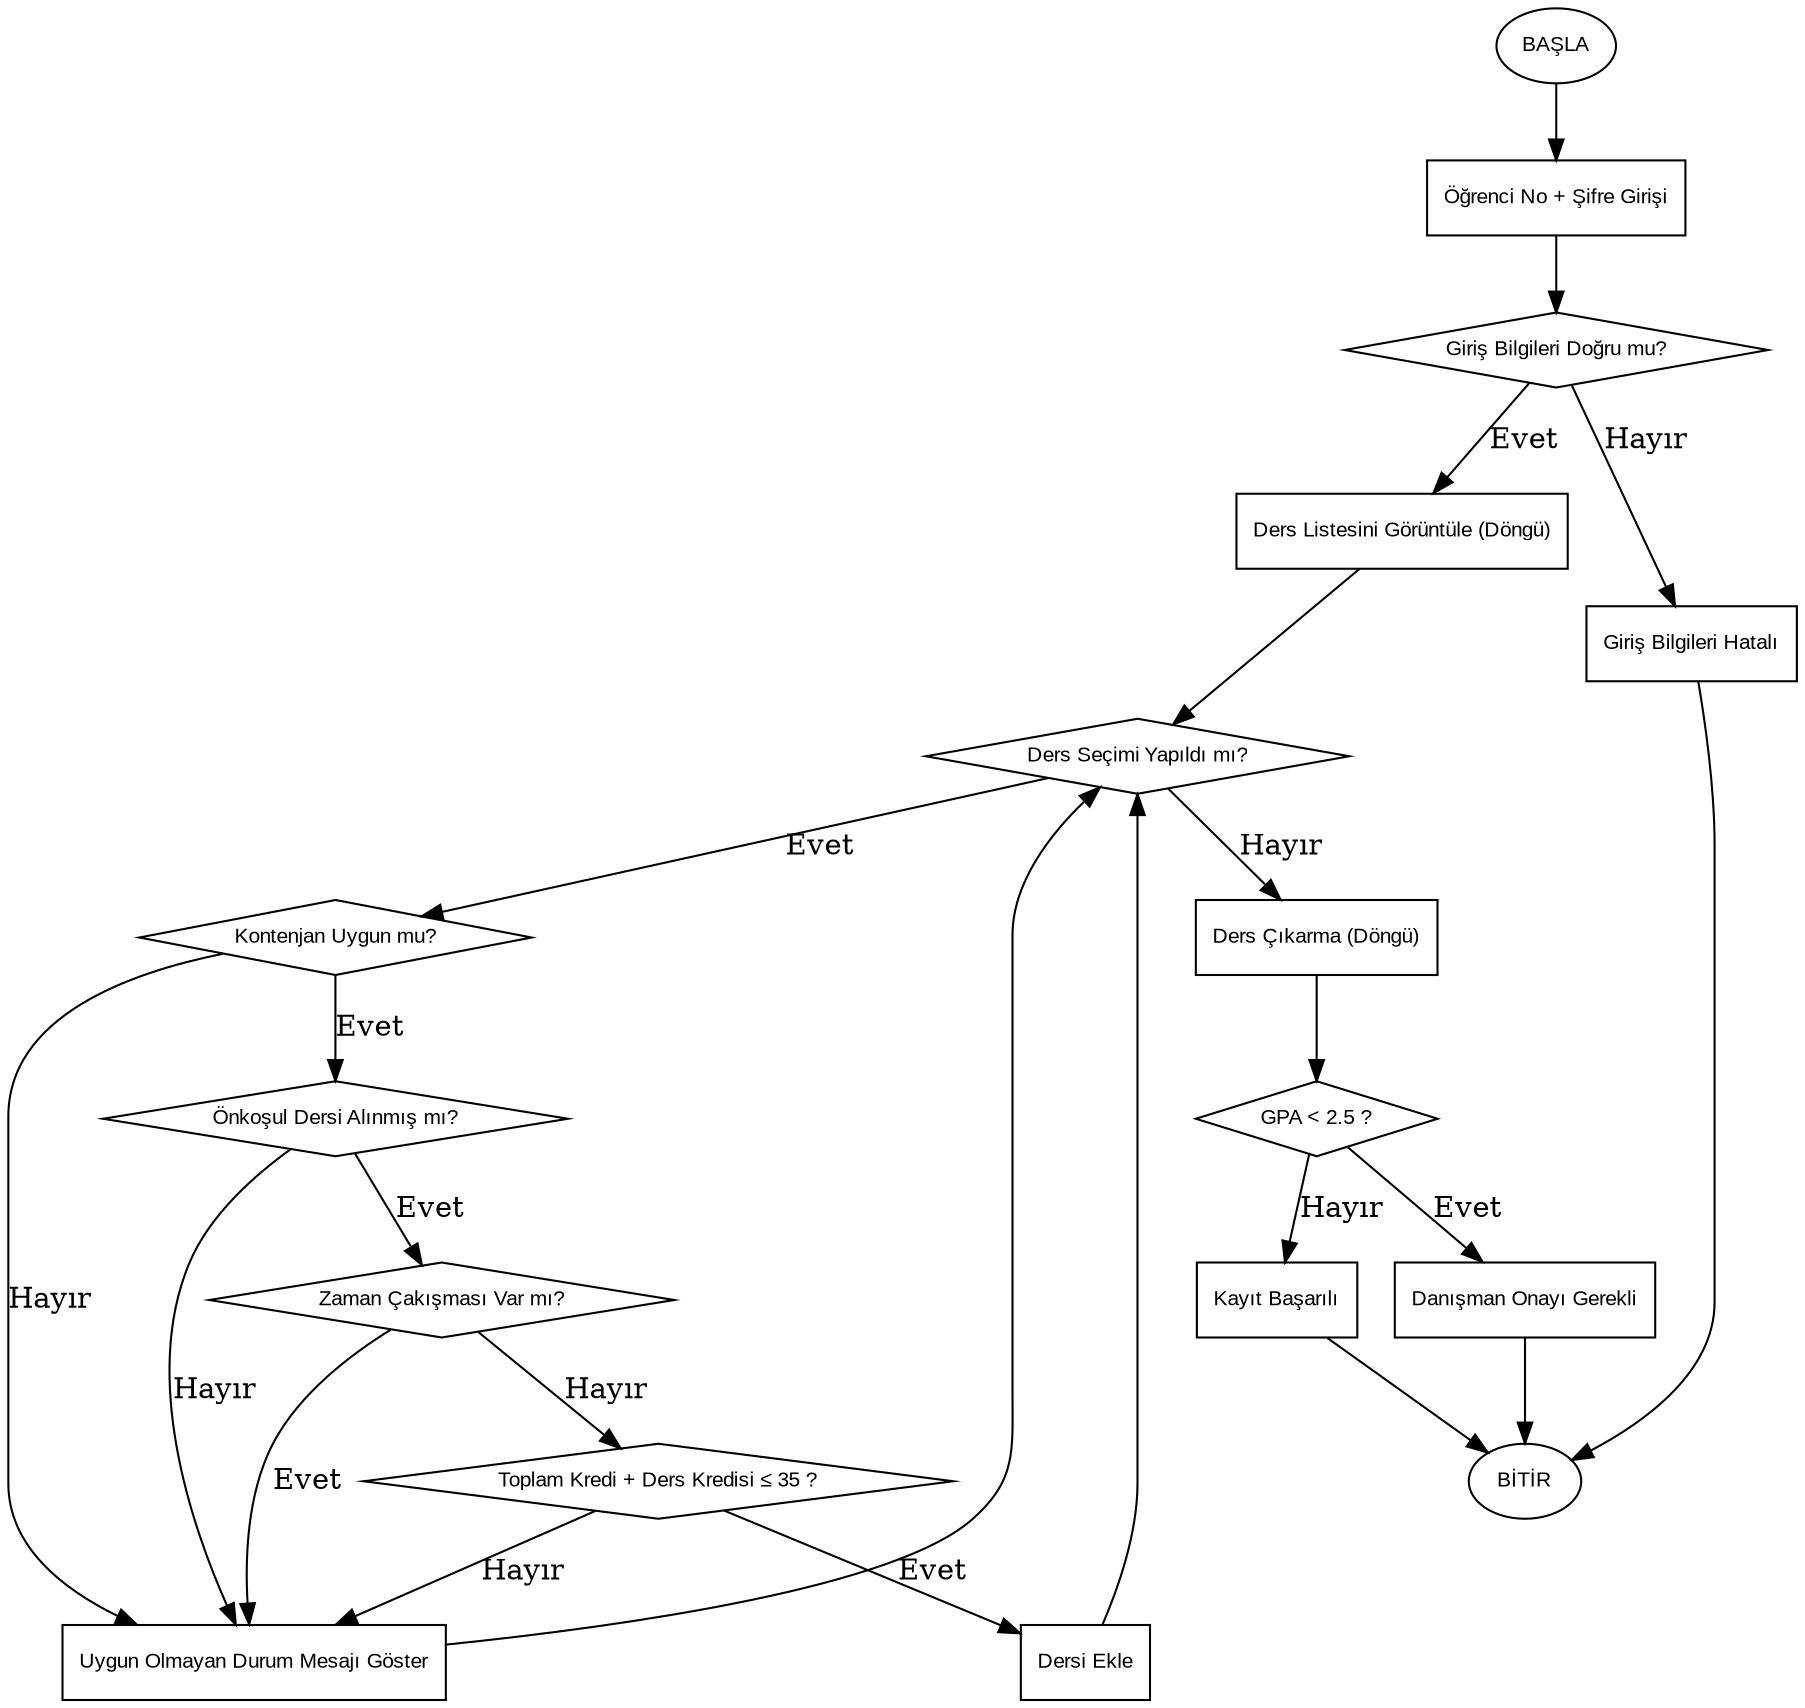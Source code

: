 digraph DersKayitSistemi {
    rankdir=TB;
    node [shape=rectangle, fontname="Arial", fontsize=10];

    BASLA [label="BAŞLA", shape=ellipse];
    GIRIS [label="Öğrenci No + Şifre Girişi"];
    GIRIS_KONTROL [label="Giriş Bilgileri Doğru mu?", shape=diamond];
    DERS_LISTE [label="Ders Listesini Görüntüle (Döngü)"];
    DERS_SECIM [label="Ders Seçimi Yapıldı mı?", shape=diamond];
    KONTENJAN [label="Kontenjan Uygun mu?", shape=diamond];
    ONKOSUL [label="Önkoşul Dersi Alınmış mı?", shape=diamond];
    ZAMAN [label="Zaman Çakışması Var mı?", shape=diamond];
    KREDI [label="Toplam Kredi + Ders Kredisi ≤ 35 ?", shape=diamond];
    EKLE [label="Dersi Ekle"];
    MESAJ_HATA [label="Uygun Olmayan Durum Mesajı Göster"];
    DERS_CIKAR [label="Ders Çıkarma (Döngü)"];
    GPA_KONTROL [label="GPA < 2.5 ?", shape=diamond];
    DANISMAN [label="Danışman Onayı Gerekli"];
    BASARILI [label="Kayıt Başarılı"];
    HATA [label="Giriş Bilgileri Hatalı"];
    BITIR [label="BİTİR", shape=ellipse];

    BASLA -> GIRIS -> GIRIS_KONTROL;
    GIRIS_KONTROL -> DERS_LISTE [label="Evet"];
    GIRIS_KONTROL -> HATA [label="Hayır"];
    HATA -> BITIR;

    DERS_LISTE -> DERS_SECIM;
    DERS_SECIM -> KONTENJAN [label="Evet"];
    DERS_SECIM -> DERS_CIKAR [label="Hayır"];

    KONTENJAN -> ONKOSUL [label="Evet"];
    KONTENJAN -> MESAJ_HATA [label="Hayır"];

    ONKOSUL -> ZAMAN [label="Evet"];
    ONKOSUL -> MESAJ_HATA [label="Hayır"];

    ZAMAN -> KREDI [label="Hayır"];
    ZAMAN -> MESAJ_HATA [label="Evet"];

    KREDI -> EKLE [label="Evet"];
    KREDI -> MESAJ_HATA [label="Hayır"];

    EKLE -> DERS_SECIM;
    MESAJ_HATA -> DERS_SECIM;
    DERS_CIKAR -> GPA_KONTROL;

    GPA_KONTROL -> DANISMAN [label="Evet"];
    GPA_KONTROL -> BASARILI [label="Hayır"];

    DANISMAN -> BITIR;
    BASARILI -> BITIR;
}
